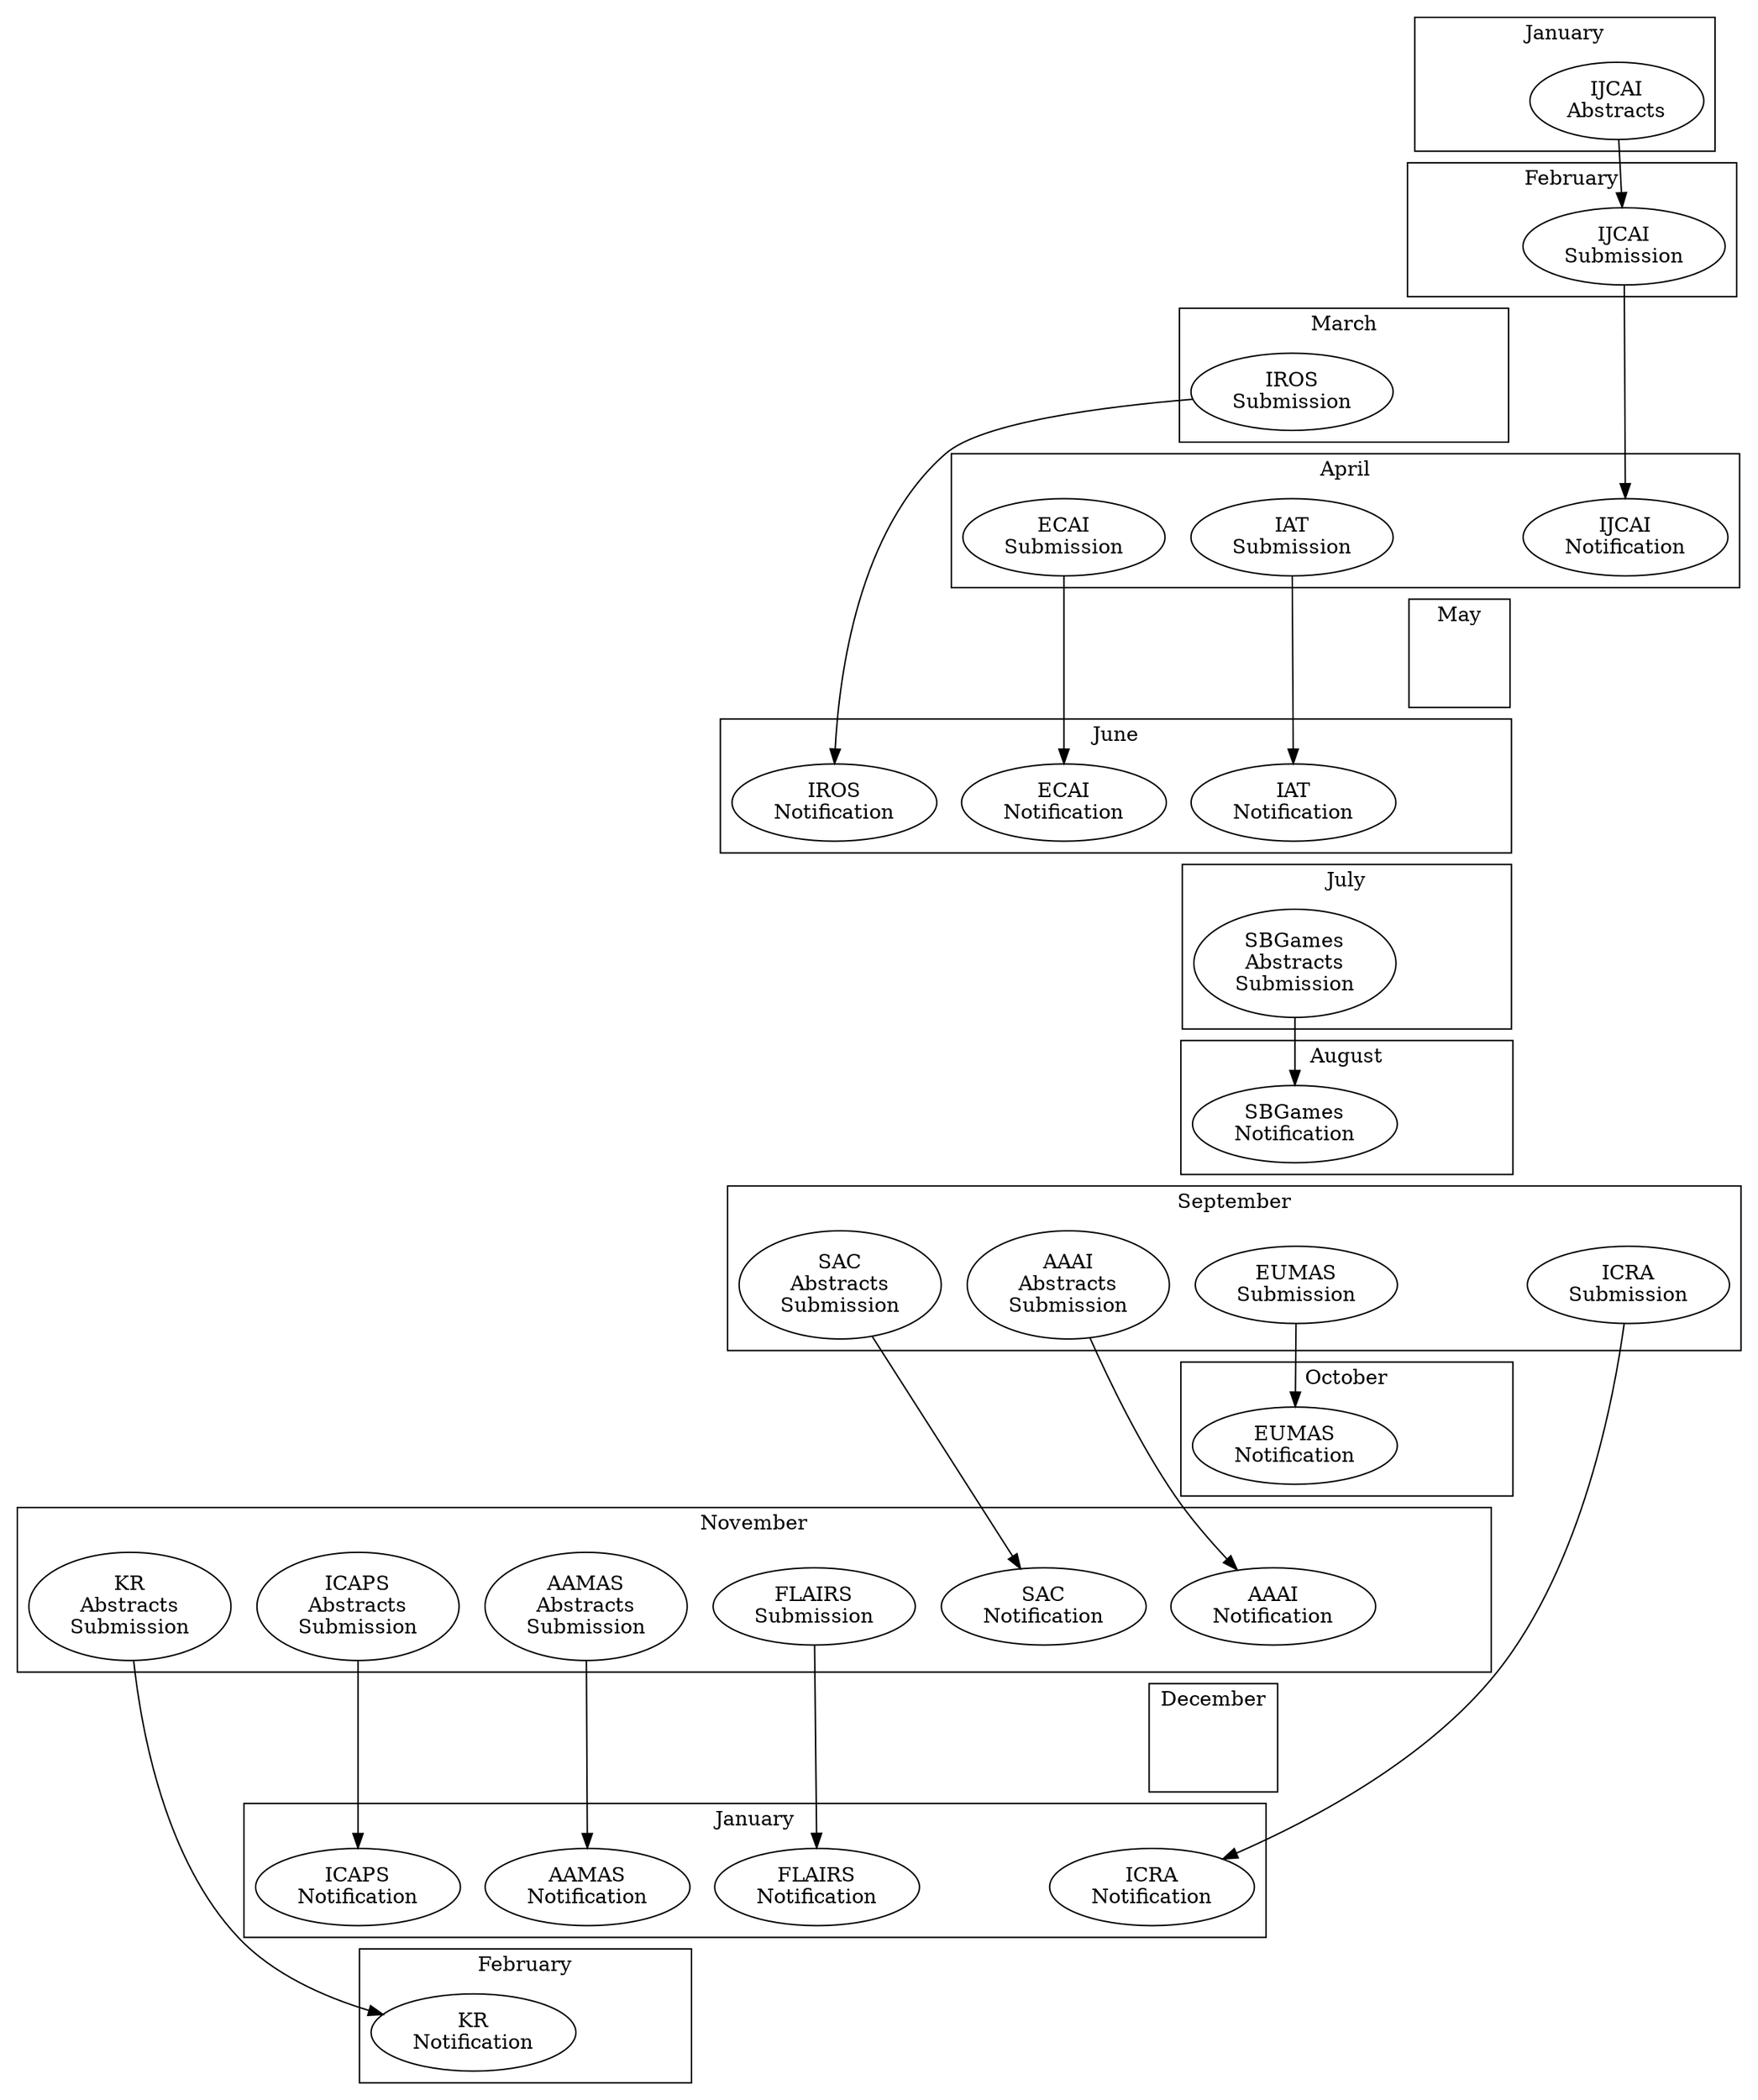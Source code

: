 digraph conferences {
  rankdir=TD;

  subgraph cluster_0 {
    label="January";
    order_node_0 [label="" style=invis];
    node_0 [label="IJCAI\nAbstracts"];
  }

  subgraph cluster_1 {
    label="February";
    order_node_1 [label="" style=invis];
    node_1 [label="IJCAI\nSubmission"];
  }

  subgraph cluster_2 {
    label="March";
    order_node_2 [label="" style=invis];
    node_2 [label="IROS\nSubmission"];
  }

  subgraph cluster_3 {
    label="April";
    order_node_3 [label="" style=invis];
    node_3 [label="IJCAI\nNotification"];
    node_4 [label="ECAI\nSubmission"];
    node_5 [label="IAT\nSubmission"];
  }

  subgraph cluster_4 {
    label="May";
    order_node_4 [label="" style=invis];
  }

  subgraph cluster_5 {
    label="June";
    order_node_5 [label="" style=invis];
    node_6 [label="ECAI\nNotification"];
    node_7 [label="IAT\nNotification"];
    node_8 [label="IROS\nNotification"];
  }

  subgraph cluster_6 {
    label="July";
    order_node_6 [label="" style=invis];
    node_9 [label="SBGames\nAbstracts\nSubmission"];
  }

  subgraph cluster_7 {
    label="August";
    order_node_7 [label="" style=invis];
    node_10 [label="SBGames\nNotification"];
  }

  subgraph cluster_8 {
    label="September";
    order_node_8 [label="" style=invis];
    node_11 [label="ICRA\nSubmission"];
    node_12 [label="SAC\nAbstracts\nSubmission"];
    node_13 [label="AAAI\nAbstracts\nSubmission"];
    node_14 [label="EUMAS\nSubmission"];
  }

  subgraph cluster_9 {
    label="October";
    order_node_9 [label="" style=invis];
    node_15 [label="EUMAS\nNotification"];
  }

  subgraph cluster_10 {
    label="November";
    order_node_10 [label="" style=invis];
    node_16 [label="AAAI\nNotification"];
    node_17 [label="SAC\nNotification"];
    node_18 [label="ICAPS\nAbstracts\nSubmission"];
    node_19 [label="AAMAS\nAbstracts\nSubmission"];
    node_20 [label="KR\nAbstracts\nSubmission"];
    node_21 [label="FLAIRS\nSubmission"];
  }

  subgraph cluster_11 {
    label="December";
    order_node_11 [label="" style=invis];
  }

  subgraph cluster_12 {
    label="January";
    order_node_12 [label="" style=invis];
    node_22 [label="ICRA\nNotification"];
    node_23 [label="ICAPS\nNotification"];
    node_24 [label="AAMAS\nNotification"];
    node_25 [label="FLAIRS\nNotification"];
  }

  subgraph cluster_13 {
    label="February";
    order_node_13 [label="" style=invis];
    node_26 [label="KR\nNotification"];
  }

  node_0 -> node_1 -> node_3;
  node_2 -> node_8;
  node_4 -> node_6;
  node_5 -> node_7;
  node_9 -> node_10;
  node_11 -> node_22;
  node_12 -> node_17;
  node_13 -> node_16;
  node_14 -> node_15;
  node_18 -> node_23;
  node_19 -> node_24;
  node_20 -> node_26;
  node_21 -> node_25;

  order_node_0 -> order_node_1 [style=invis];
  order_node_1 -> order_node_2 [style=invis];
  order_node_2 -> order_node_3 [style=invis];
  order_node_3 -> order_node_4 [style=invis];
  order_node_4 -> order_node_5 [style=invis];
  order_node_5 -> order_node_6 [style=invis];
  order_node_6 -> order_node_7 [style=invis];
  order_node_7 -> order_node_8 [style=invis];
  order_node_8 -> order_node_9 [style=invis];
  order_node_9 -> order_node_10 [style=invis];
  order_node_10 -> order_node_11 [style=invis];
  order_node_11 -> order_node_12 [style=invis];
  order_node_12 -> order_node_13 [style=invis];
}